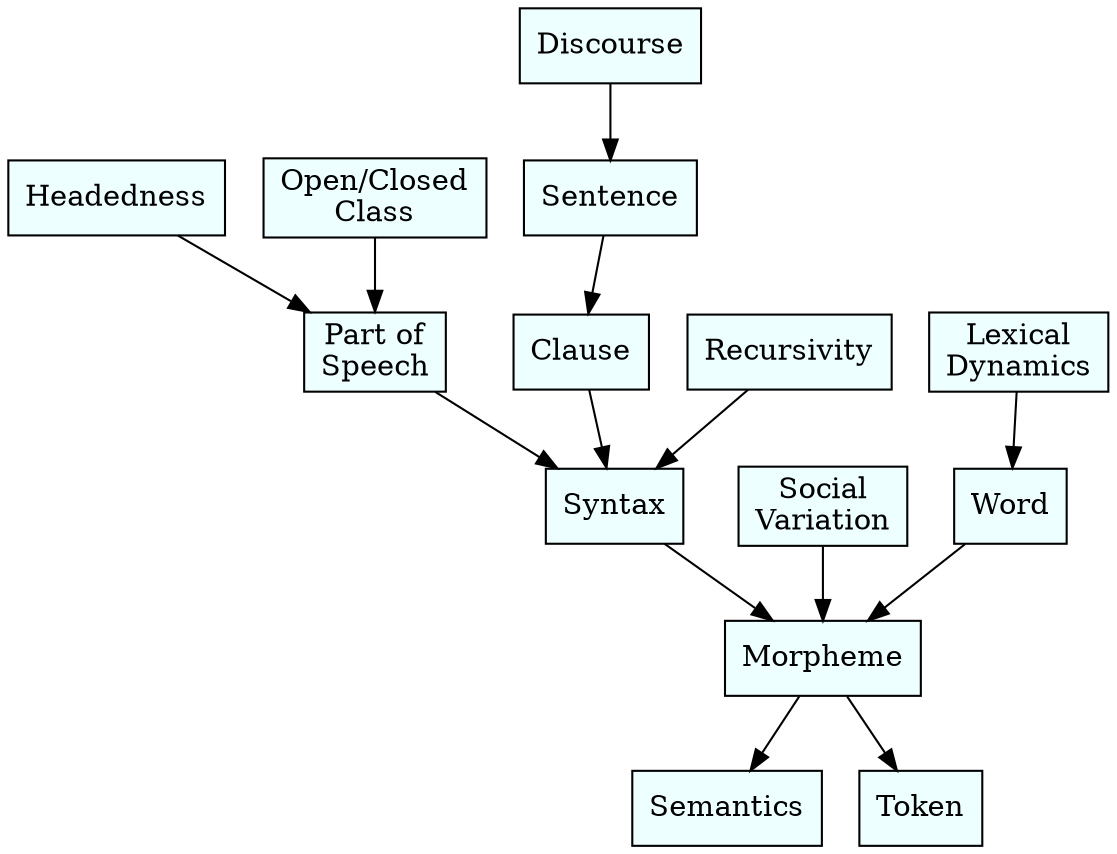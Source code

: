 digraph G {
  rankdir=TD;
  node [shape="box", fillcolor="#eeffff", style="filled"];

  Word -> Morpheme;
  Morpheme -> Semantics;
  Pos -> Syntax;
  Headedness -> Pos;
  Morpheme -> Token;
  Syntax -> Morpheme;
  Lexdyn -> Word;
  Socvar -> Morpheme;
  Sentence -> Clause;
  Recursivity -> Syntax;
  Clause -> Syntax;
  Opcl_class -> Pos;
  Discourse -> Sentence;

  Socvar [label="Social\nVariation"];
  Opcl_class [label="Open/Closed\nClass"];
  Lexdyn [label="Lexical\nDynamics"];
  Pos [label="Part of\nSpeech"];
}
